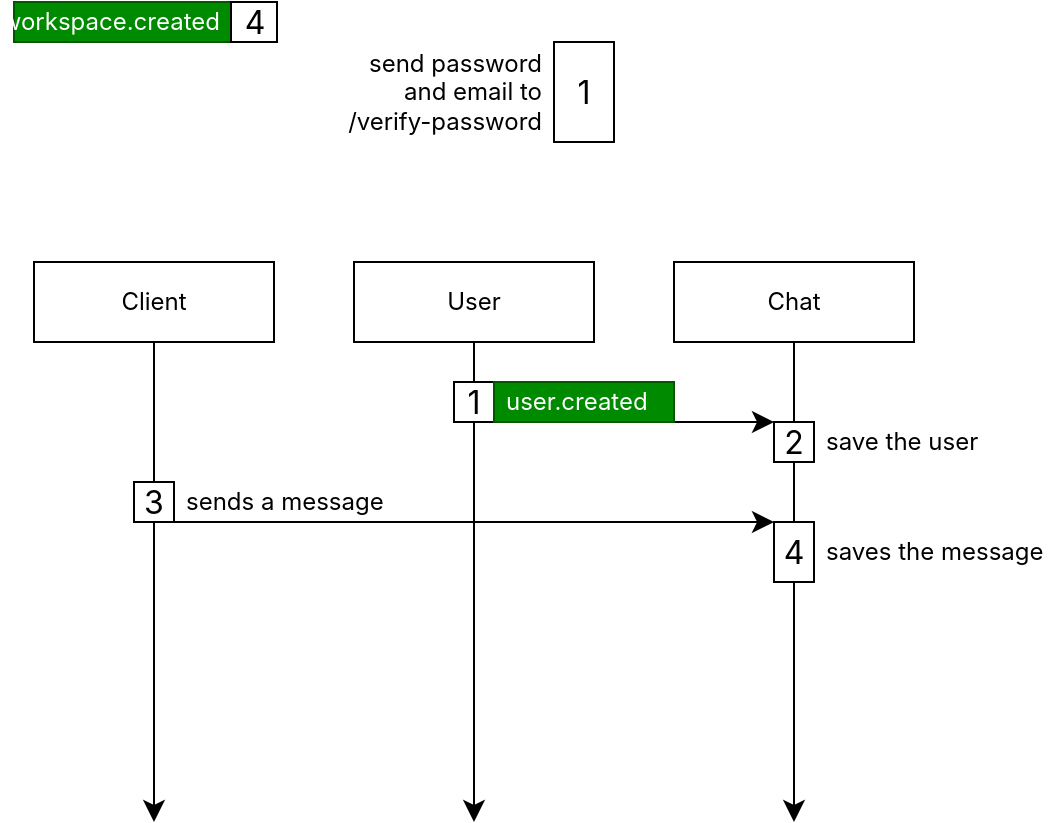 <mxfile version="21.7.5" type="device">
  <diagram id="oY38kdm5o83EHuReV2T8" name="user.created">
    <mxGraphModel dx="538" dy="3333" grid="1" gridSize="10" guides="1" tooltips="1" connect="1" arrows="1" fold="1" page="1" pageScale="1" pageWidth="980" pageHeight="1390" math="0" shadow="0">
      <root>
        <mxCell id="0" />
        <mxCell id="1" parent="0" />
        <mxCell id="sdEwPJp4zkoKklKMmfEP-1" style="edgeStyle=none;curved=1;rounded=0;orthogonalLoop=1;jettySize=auto;html=1;fontSize=12;startSize=8;endSize=8;fontFamily=Inter;fontSource=https%3A%2F%2Ffonts.googleapis.com%2Fcss%3Ffamily%3DInter;" parent="1" source="sdEwPJp4zkoKklKMmfEP-2" edge="1">
          <mxGeometry relative="1" as="geometry">
            <mxPoint x="300" y="-1080" as="targetPoint" />
          </mxGeometry>
        </mxCell>
        <mxCell id="sdEwPJp4zkoKklKMmfEP-2" value="User" style="rounded=0;whiteSpace=wrap;html=1;fontFamily=Inter;fontSource=https%3A%2F%2Ffonts.googleapis.com%2Fcss%3Ffamily%3DInter;" parent="1" vertex="1">
          <mxGeometry x="240" y="-1360" width="120" height="40" as="geometry" />
        </mxCell>
        <mxCell id="sdEwPJp4zkoKklKMmfEP-3" style="edgeStyle=none;curved=1;rounded=0;orthogonalLoop=1;jettySize=auto;html=1;fontSize=12;startSize=8;endSize=8;fontFamily=Inter;fontSource=https%3A%2F%2Ffonts.googleapis.com%2Fcss%3Ffamily%3DInter;" parent="1" source="sdEwPJp4zkoKklKMmfEP-4" edge="1">
          <mxGeometry relative="1" as="geometry">
            <mxPoint x="460" y="-1080" as="targetPoint" />
          </mxGeometry>
        </mxCell>
        <mxCell id="sdEwPJp4zkoKklKMmfEP-4" value="Chat" style="rounded=0;whiteSpace=wrap;html=1;fontFamily=Inter;fontSource=https%3A%2F%2Ffonts.googleapis.com%2Fcss%3Ffamily%3DInter;" parent="1" vertex="1">
          <mxGeometry x="400" y="-1360" width="120" height="40" as="geometry" />
        </mxCell>
        <mxCell id="-xzCKRivMfdFnWui1aVe-4" value="" style="group;fontFamily=Inter;fontSource=https%3A%2F%2Ffonts.googleapis.com%2Fcss%3Ffamily%3DInter;" parent="1" vertex="1" connectable="0">
          <mxGeometry x="233" y="-1470" width="137" height="50" as="geometry" />
        </mxCell>
        <mxCell id="smrDSZM0pcQOYa3LXeEk-5" value="send password and email to /verify-password" style="text;html=1;fillColor=none;align=right;verticalAlign=middle;whiteSpace=wrap;rounded=0;fontSize=12;fontFamily=Inter;spacingLeft=4;spacingRight=4;fontSource=https%3A%2F%2Ffonts.googleapis.com%2Fcss%3Ffamily%3DInter;" parent="-xzCKRivMfdFnWui1aVe-4" vertex="1">
          <mxGeometry width="107" height="50" as="geometry" />
        </mxCell>
        <mxCell id="smrDSZM0pcQOYa3LXeEk-6" value="1" style="rounded=0;whiteSpace=wrap;html=1;fontSize=16;container=0;fontFamily=Inter;verticalAlign=middle;fontSource=https%3A%2F%2Ffonts.googleapis.com%2Fcss%3Ffamily%3DInter;" parent="-xzCKRivMfdFnWui1aVe-4" vertex="1">
          <mxGeometry x="107" width="30" height="50" as="geometry" />
        </mxCell>
        <mxCell id="-xzCKRivMfdFnWui1aVe-6" style="edgeStyle=none;curved=1;rounded=0;orthogonalLoop=1;jettySize=auto;html=1;exitX=0;exitY=1;exitDx=0;exitDy=0;entryX=0;entryY=0;entryDx=0;entryDy=0;fontSize=12;startSize=8;endSize=8;fontFamily=Inter;fontSource=https%3A%2F%2Ffonts.googleapis.com%2Fcss%3Ffamily%3DInter;" parent="1" source="-xzCKRivMfdFnWui1aVe-3" target="LEW-G3g9cezNZrhg7D1--1" edge="1">
          <mxGeometry relative="1" as="geometry" />
        </mxCell>
        <mxCell id="-xzCKRivMfdFnWui1aVe-21" value="" style="group;fillColor=#008a00;fontColor=#ffffff;strokeColor=#005700;fontFamily=Inter;fontSource=https%3A%2F%2Ffonts.googleapis.com%2Fcss%3Ffamily%3DInter;" parent="1" vertex="1" connectable="0">
          <mxGeometry x="70" y="-1490" width="131.5" height="20" as="geometry" />
        </mxCell>
        <mxCell id="-xzCKRivMfdFnWui1aVe-18" value="workspace.created" style="text;html=1;strokeColor=#005700;fillColor=#008a00;align=right;verticalAlign=middle;whiteSpace=wrap;rounded=0;fontSize=12;fontFamily=Inter;spacingLeft=4;spacingRight=4;fontColor=#ffffff;fontSource=https%3A%2F%2Ffonts.googleapis.com%2Fcss%3Ffamily%3DInter;" parent="-xzCKRivMfdFnWui1aVe-21" vertex="1">
          <mxGeometry width="108.5" height="20" as="geometry" />
        </mxCell>
        <mxCell id="-xzCKRivMfdFnWui1aVe-19" value="4" style="rounded=0;whiteSpace=wrap;html=1;fontSize=16;container=0;fontFamily=Inter;verticalAlign=middle;fontSource=https%3A%2F%2Ffonts.googleapis.com%2Fcss%3Ffamily%3DInter;" parent="-xzCKRivMfdFnWui1aVe-21" vertex="1">
          <mxGeometry x="108.5" width="23" height="20" as="geometry" />
        </mxCell>
        <mxCell id="TbU6uKOu8RWSeXy5fFDt-8" value="" style="group;fontFamily=Inter;fontSource=https%3A%2F%2Ffonts.googleapis.com%2Fcss%3Ffamily%3DInter;" vertex="1" connectable="0" parent="1">
          <mxGeometry x="450" y="-1280" width="138" height="20" as="geometry" />
        </mxCell>
        <mxCell id="TbU6uKOu8RWSeXy5fFDt-18" value="" style="group;fontFamily=Inter;fontSource=https%3A%2F%2Ffonts.googleapis.com%2Fcss%3Ffamily%3DInter;" vertex="1" connectable="0" parent="TbU6uKOu8RWSeXy5fFDt-8">
          <mxGeometry width="138" height="20" as="geometry" />
        </mxCell>
        <mxCell id="LEW-G3g9cezNZrhg7D1--1" value="2" style="rounded=0;whiteSpace=wrap;html=1;fontSize=16;fontFamily=Inter;verticalAlign=middle;fontSource=https%3A%2F%2Ffonts.googleapis.com%2Fcss%3Ffamily%3DInter;" parent="TbU6uKOu8RWSeXy5fFDt-18" vertex="1">
          <mxGeometry width="20" height="20" as="geometry" />
        </mxCell>
        <mxCell id="LEW-G3g9cezNZrhg7D1--2" value="save the user" style="text;html=1;fillColor=none;align=left;verticalAlign=middle;whiteSpace=wrap;rounded=0;fontSize=12;fontFamily=Inter;spacingLeft=4;container=0;fontSource=https%3A%2F%2Ffonts.googleapis.com%2Fcss%3Ffamily%3DInter;" parent="TbU6uKOu8RWSeXy5fFDt-18" vertex="1">
          <mxGeometry x="20" width="118" height="20" as="geometry" />
        </mxCell>
        <mxCell id="TbU6uKOu8RWSeXy5fFDt-7" style="edgeStyle=none;curved=1;rounded=0;orthogonalLoop=1;jettySize=auto;html=1;exitX=0;exitY=1;exitDx=0;exitDy=0;fontSize=12;startSize=8;endSize=8;entryX=0;entryY=0;entryDx=0;entryDy=0;fontFamily=Inter;fontSource=https%3A%2F%2Ffonts.googleapis.com%2Fcss%3Ffamily%3DInter;" edge="1" parent="1" source="-xzCKRivMfdFnWui1aVe-9" target="TbU6uKOu8RWSeXy5fFDt-10">
          <mxGeometry relative="1" as="geometry">
            <mxPoint x="530" y="-1230" as="targetPoint" />
          </mxGeometry>
        </mxCell>
        <mxCell id="TbU6uKOu8RWSeXy5fFDt-14" value="Client" style="rounded=0;whiteSpace=wrap;html=1;fontFamily=Inter;fontSource=https%3A%2F%2Ffonts.googleapis.com%2Fcss%3Ffamily%3DInter;" vertex="1" parent="1">
          <mxGeometry x="80" y="-1360" width="120" height="40" as="geometry" />
        </mxCell>
        <mxCell id="TbU6uKOu8RWSeXy5fFDt-17" style="edgeStyle=none;curved=1;rounded=0;orthogonalLoop=1;jettySize=auto;html=1;fontSize=12;startSize=8;endSize=8;fontFamily=Inter;fontSource=https%3A%2F%2Ffonts.googleapis.com%2Fcss%3Ffamily%3DInter;" edge="1" parent="1">
          <mxGeometry relative="1" as="geometry">
            <mxPoint x="140" y="-1080" as="targetPoint" />
            <mxPoint x="140" y="-1320" as="sourcePoint" />
          </mxGeometry>
        </mxCell>
        <mxCell id="-xzCKRivMfdFnWui1aVe-7" value="" style="group;fontFamily=Inter;fontSource=https%3A%2F%2Ffonts.googleapis.com%2Fcss%3Ffamily%3DInter;" parent="1" vertex="1" connectable="0">
          <mxGeometry x="130" y="-1250" width="160" height="20" as="geometry" />
        </mxCell>
        <mxCell id="-xzCKRivMfdFnWui1aVe-8" value="3" style="rounded=0;whiteSpace=wrap;html=1;fontSize=16;fontFamily=Inter;verticalAlign=middle;fontSource=https%3A%2F%2Ffonts.googleapis.com%2Fcss%3Ffamily%3DInter;" parent="-xzCKRivMfdFnWui1aVe-7" vertex="1">
          <mxGeometry width="20" height="20" as="geometry" />
        </mxCell>
        <mxCell id="-xzCKRivMfdFnWui1aVe-9" value="sends a message" style="text;html=1;fillColor=none;align=left;verticalAlign=middle;whiteSpace=wrap;rounded=0;fontSize=12;fontFamily=Inter;spacingLeft=4;fontSource=https%3A%2F%2Ffonts.googleapis.com%2Fcss%3Ffamily%3DInter;" parent="-xzCKRivMfdFnWui1aVe-7" vertex="1">
          <mxGeometry x="20" width="140" height="20" as="geometry" />
        </mxCell>
        <mxCell id="TbU6uKOu8RWSeXy5fFDt-19" value="" style="group;fontFamily=Inter;fontSource=https%3A%2F%2Ffonts.googleapis.com%2Fcss%3Ffamily%3DInter;" vertex="1" connectable="0" parent="1">
          <mxGeometry x="290" y="-1300" width="110" height="20" as="geometry" />
        </mxCell>
        <mxCell id="-xzCKRivMfdFnWui1aVe-1" value="" style="group;fillColor=#cdeb8b;strokeColor=#36393d;container=0;fontFamily=Inter;fontSource=https%3A%2F%2Ffonts.googleapis.com%2Fcss%3Ffamily%3DInter;" parent="TbU6uKOu8RWSeXy5fFDt-19" vertex="1" connectable="0">
          <mxGeometry width="110" height="20" as="geometry" />
        </mxCell>
        <mxCell id="-xzCKRivMfdFnWui1aVe-2" value="1" style="rounded=0;whiteSpace=wrap;html=1;fontSize=16;fontFamily=Inter;verticalAlign=middle;fontSource=https%3A%2F%2Ffonts.googleapis.com%2Fcss%3Ffamily%3DInter;" parent="TbU6uKOu8RWSeXy5fFDt-19" vertex="1">
          <mxGeometry width="20" height="20" as="geometry" />
        </mxCell>
        <mxCell id="-xzCKRivMfdFnWui1aVe-3" value="user.created" style="text;html=1;fillColor=#008a00;align=left;verticalAlign=middle;whiteSpace=wrap;rounded=0;fontSize=12;fontFamily=Inter;spacingLeft=4;fontColor=#ffffff;strokeColor=#005700;fontSource=https%3A%2F%2Ffonts.googleapis.com%2Fcss%3Ffamily%3DInter;" parent="TbU6uKOu8RWSeXy5fFDt-19" vertex="1">
          <mxGeometry x="20" width="90" height="20" as="geometry" />
        </mxCell>
        <mxCell id="TbU6uKOu8RWSeXy5fFDt-20" value="" style="group;fontFamily=Inter;fontSource=https%3A%2F%2Ffonts.googleapis.com%2Fcss%3Ffamily%3DInter;" vertex="1" connectable="0" parent="1">
          <mxGeometry x="450" y="-1230" width="138" height="30" as="geometry" />
        </mxCell>
        <mxCell id="TbU6uKOu8RWSeXy5fFDt-10" value="4" style="rounded=0;whiteSpace=wrap;html=1;fontSize=16;fontFamily=Inter;verticalAlign=middle;fontSource=https%3A%2F%2Ffonts.googleapis.com%2Fcss%3Ffamily%3DInter;" vertex="1" parent="TbU6uKOu8RWSeXy5fFDt-20">
          <mxGeometry width="20" height="30" as="geometry" />
        </mxCell>
        <mxCell id="TbU6uKOu8RWSeXy5fFDt-11" value="saves the message" style="text;html=1;fillColor=none;align=left;verticalAlign=middle;whiteSpace=wrap;rounded=0;fontSize=12;fontFamily=Inter;spacingLeft=4;container=0;fontSource=https%3A%2F%2Ffonts.googleapis.com%2Fcss%3Ffamily%3DInter;" vertex="1" parent="TbU6uKOu8RWSeXy5fFDt-20">
          <mxGeometry x="20" width="118" height="30" as="geometry" />
        </mxCell>
      </root>
    </mxGraphModel>
  </diagram>
</mxfile>
